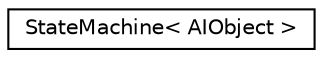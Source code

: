 digraph "Graphical Class Hierarchy"
{
  edge [fontname="Helvetica",fontsize="10",labelfontname="Helvetica",labelfontsize="10"];
  node [fontname="Helvetica",fontsize="10",shape=record];
  rankdir="LR";
  Node1 [label="StateMachine\< AIObject \>",height=0.2,width=0.4,color="black", fillcolor="white", style="filled",URL="$class_state_machine.html"];
}
